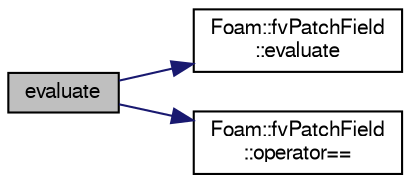 digraph "evaluate"
{
  bgcolor="transparent";
  edge [fontname="FreeSans",fontsize="10",labelfontname="FreeSans",labelfontsize="10"];
  node [fontname="FreeSans",fontsize="10",shape=record];
  rankdir="LR";
  Node1 [label="evaluate",height=0.2,width=0.4,color="black", fillcolor="grey75", style="filled" fontcolor="black"];
  Node1 -> Node2 [color="midnightblue",fontsize="10",style="solid",fontname="FreeSans"];
  Node2 [label="Foam::fvPatchField\l::evaluate",height=0.2,width=0.4,color="black",URL="$a00861.html#a3b59c070ab0408e3bbb21927540159f4",tooltip="Evaluate the patch field, sets Updated to false. "];
  Node1 -> Node3 [color="midnightblue",fontsize="10",style="solid",fontname="FreeSans"];
  Node3 [label="Foam::fvPatchField\l::operator==",height=0.2,width=0.4,color="black",URL="$a00861.html#a3798c4d56e6290b68ef3c55d814a11ed"];
}
